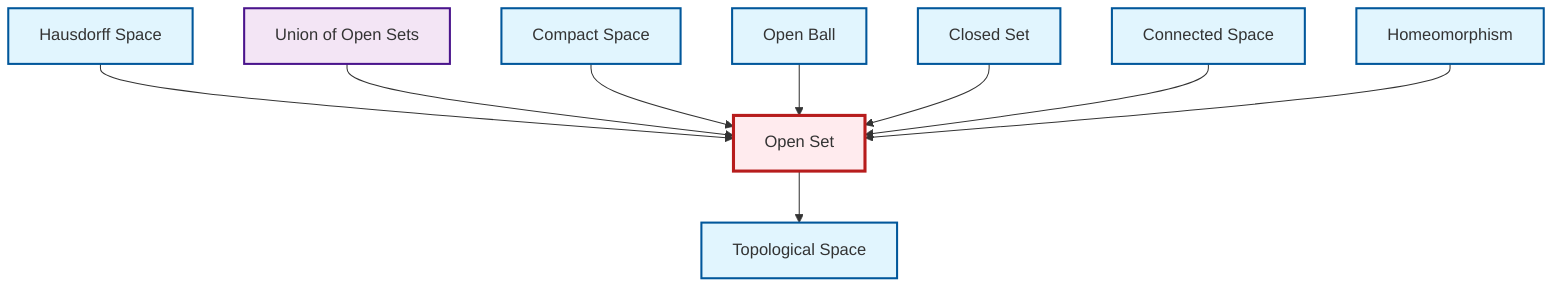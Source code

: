 graph TD
    classDef definition fill:#e1f5fe,stroke:#01579b,stroke-width:2px
    classDef theorem fill:#f3e5f5,stroke:#4a148c,stroke-width:2px
    classDef axiom fill:#fff3e0,stroke:#e65100,stroke-width:2px
    classDef example fill:#e8f5e9,stroke:#1b5e20,stroke-width:2px
    classDef current fill:#ffebee,stroke:#b71c1c,stroke-width:3px
    thm-union-open-sets["Union of Open Sets"]:::theorem
    def-homeomorphism["Homeomorphism"]:::definition
    def-open-set["Open Set"]:::definition
    def-closed-set["Closed Set"]:::definition
    def-compact["Compact Space"]:::definition
    def-open-ball["Open Ball"]:::definition
    def-connected["Connected Space"]:::definition
    def-hausdorff["Hausdorff Space"]:::definition
    def-topological-space["Topological Space"]:::definition
    def-hausdorff --> def-open-set
    thm-union-open-sets --> def-open-set
    def-open-set --> def-topological-space
    def-compact --> def-open-set
    def-open-ball --> def-open-set
    def-closed-set --> def-open-set
    def-connected --> def-open-set
    def-homeomorphism --> def-open-set
    class def-open-set current
